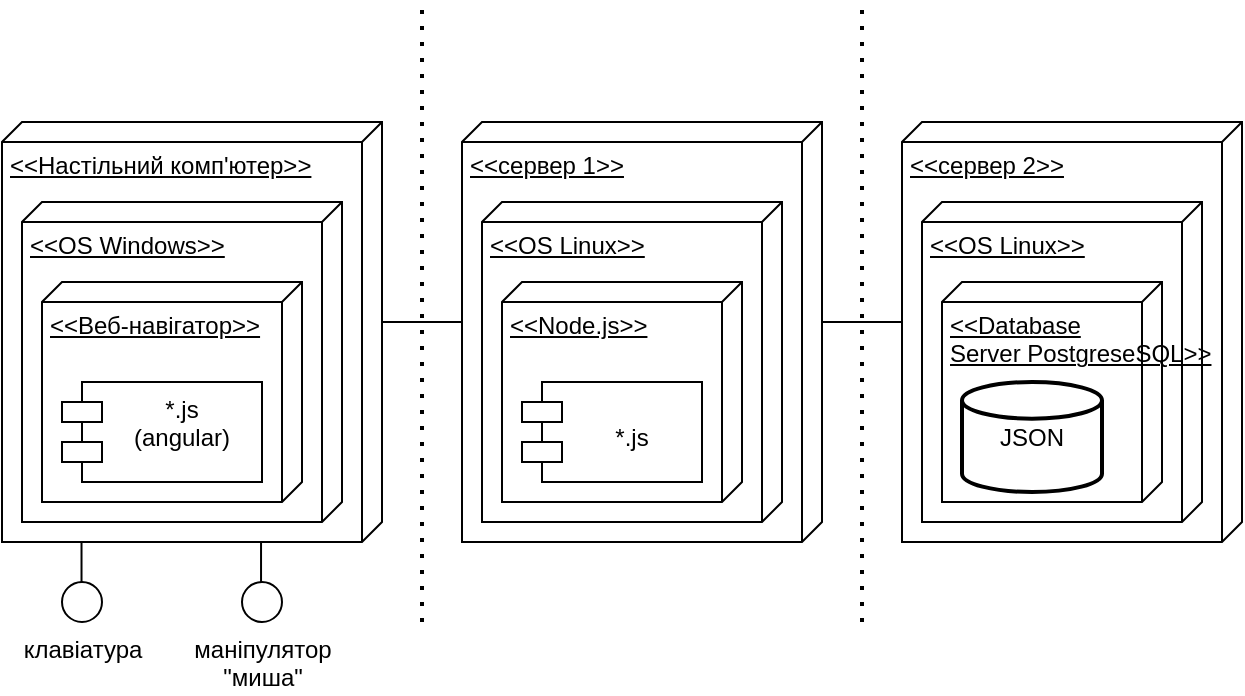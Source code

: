 <mxfile version="20.3.6" type="device"><diagram id="2btQNehk-OrLHHsJi033" name="Страница 1"><mxGraphModel dx="1422" dy="817" grid="1" gridSize="10" guides="1" tooltips="1" connect="1" arrows="1" fold="1" page="1" pageScale="1" pageWidth="827" pageHeight="1169" math="0" shadow="0"><root><mxCell id="0"/><mxCell id="1" parent="0"/><mxCell id="ASeGSV3bISbFehof7WLm-1" value="&amp;lt;&amp;lt;Настільний комп'ютер&amp;gt;&amp;gt;" style="verticalAlign=top;align=left;spacingTop=8;spacingLeft=2;spacingRight=12;shape=cube;size=10;direction=south;fontStyle=4;html=1;" parent="1" vertex="1"><mxGeometry x="100" y="140" width="190" height="210" as="geometry"/></mxCell><mxCell id="ASeGSV3bISbFehof7WLm-6" value="&amp;lt;&amp;lt;OS Windows&amp;gt;&amp;gt;" style="verticalAlign=top;align=left;spacingTop=8;spacingLeft=2;spacingRight=12;shape=cube;size=10;direction=south;fontStyle=4;html=1;" parent="1" vertex="1"><mxGeometry x="110" y="180" width="160" height="160" as="geometry"/></mxCell><mxCell id="ASeGSV3bISbFehof7WLm-7" value="&amp;lt;&amp;lt;Веб-навігатор&amp;gt;&amp;gt;" style="verticalAlign=top;align=left;spacingTop=8;spacingLeft=2;spacingRight=12;shape=cube;size=10;direction=south;fontStyle=4;html=1;" parent="1" vertex="1"><mxGeometry x="120" y="220" width="130" height="110" as="geometry"/></mxCell><mxCell id="ASeGSV3bISbFehof7WLm-8" value="&amp;lt;&amp;lt;сервер 1&amp;gt;&amp;gt;" style="verticalAlign=top;align=left;spacingTop=8;spacingLeft=2;spacingRight=12;shape=cube;size=10;direction=south;fontStyle=4;html=1;" parent="1" vertex="1"><mxGeometry x="330" y="140" width="180" height="210" as="geometry"/></mxCell><mxCell id="ASeGSV3bISbFehof7WLm-9" value="*.js&#10;(angular)" style="shape=module;align=left;spacingLeft=20;align=center;verticalAlign=top;" parent="1" vertex="1"><mxGeometry x="130" y="270" width="100" height="50" as="geometry"/></mxCell><mxCell id="ASeGSV3bISbFehof7WLm-10" value="&amp;lt;&amp;lt;OS Linux&amp;gt;&amp;gt;" style="verticalAlign=top;align=left;spacingTop=8;spacingLeft=2;spacingRight=12;shape=cube;size=10;direction=south;fontStyle=4;html=1;" parent="1" vertex="1"><mxGeometry x="340" y="180" width="150" height="160" as="geometry"/></mxCell><mxCell id="ASeGSV3bISbFehof7WLm-12" value="&amp;lt;&amp;lt;Node.js&amp;gt;&amp;gt;" style="verticalAlign=top;align=left;spacingTop=8;spacingLeft=2;spacingRight=12;shape=cube;size=10;direction=south;fontStyle=4;html=1;" parent="1" vertex="1"><mxGeometry x="350" y="220" width="120" height="110" as="geometry"/></mxCell><mxCell id="ASeGSV3bISbFehof7WLm-11" value="&#10;*.js" style="shape=module;align=left;spacingLeft=20;align=center;verticalAlign=top;" parent="1" vertex="1"><mxGeometry x="360" y="270" width="90" height="50" as="geometry"/></mxCell><mxCell id="ASeGSV3bISbFehof7WLm-13" value="&amp;lt;&amp;lt;сервер 2&amp;gt;&amp;gt;" style="verticalAlign=top;align=left;spacingTop=8;spacingLeft=2;spacingRight=12;shape=cube;size=10;direction=south;fontStyle=4;html=1;" parent="1" vertex="1"><mxGeometry x="550" y="140" width="170" height="210" as="geometry"/></mxCell><mxCell id="ASeGSV3bISbFehof7WLm-14" value="&amp;lt;&amp;lt;OS Linux&amp;gt;&amp;gt;" style="verticalAlign=top;align=left;spacingTop=8;spacingLeft=2;spacingRight=12;shape=cube;size=10;direction=south;fontStyle=4;html=1;" parent="1" vertex="1"><mxGeometry x="560" y="180" width="140" height="160" as="geometry"/></mxCell><mxCell id="ASeGSV3bISbFehof7WLm-15" value="&amp;lt;&amp;lt;Database &lt;br&gt;Server PostgreseSQL&amp;gt;&amp;gt;" style="verticalAlign=top;align=left;spacingTop=8;spacingLeft=2;spacingRight=12;shape=cube;size=10;direction=south;fontStyle=4;html=1;" parent="1" vertex="1"><mxGeometry x="570" y="220" width="110" height="110" as="geometry"/></mxCell><mxCell id="ASeGSV3bISbFehof7WLm-17" value="JSON" style="strokeWidth=2;html=1;shape=mxgraph.flowchart.database;whiteSpace=wrap;" parent="1" vertex="1"><mxGeometry x="580" y="270" width="70" height="55" as="geometry"/></mxCell><mxCell id="ASeGSV3bISbFehof7WLm-18" value="" style="endArrow=none;dashed=1;html=1;dashPattern=1 3;strokeWidth=2;rounded=0;" parent="1" edge="1"><mxGeometry width="50" height="50" relative="1" as="geometry"><mxPoint x="310" y="390" as="sourcePoint"/><mxPoint x="310" y="80" as="targetPoint"/></mxGeometry></mxCell><mxCell id="ASeGSV3bISbFehof7WLm-19" value="" style="endArrow=none;dashed=1;html=1;dashPattern=1 3;strokeWidth=2;rounded=0;" parent="1" edge="1"><mxGeometry width="50" height="50" relative="1" as="geometry"><mxPoint x="530.0" y="390" as="sourcePoint"/><mxPoint x="530.0" y="80" as="targetPoint"/></mxGeometry></mxCell><mxCell id="ASeGSV3bISbFehof7WLm-20" value="" style="endArrow=none;html=1;rounded=0;entryX=0;entryY=0;entryDx=100;entryDy=0;entryPerimeter=0;" parent="1" target="ASeGSV3bISbFehof7WLm-1" edge="1"><mxGeometry width="50" height="50" relative="1" as="geometry"><mxPoint x="330" y="240" as="sourcePoint"/><mxPoint x="410" y="220" as="targetPoint"/></mxGeometry></mxCell><mxCell id="ASeGSV3bISbFehof7WLm-21" value="" style="endArrow=none;html=1;rounded=0;entryX=0;entryY=0;entryDx=100;entryDy=0;entryPerimeter=0;" parent="1" edge="1"><mxGeometry width="50" height="50" relative="1" as="geometry"><mxPoint x="550.0" y="240" as="sourcePoint"/><mxPoint x="510.0" y="240" as="targetPoint"/></mxGeometry></mxCell><mxCell id="ASeGSV3bISbFehof7WLm-22" value="" style="endArrow=none;html=1;rounded=0;" parent="1" edge="1"><mxGeometry width="50" height="50" relative="1" as="geometry"><mxPoint x="139.76" y="350" as="sourcePoint"/><mxPoint x="139.76" y="370" as="targetPoint"/></mxGeometry></mxCell><mxCell id="ASeGSV3bISbFehof7WLm-23" value="" style="endArrow=none;html=1;rounded=0;" parent="1" edge="1"><mxGeometry width="50" height="50" relative="1" as="geometry"><mxPoint x="229.52" y="350" as="sourcePoint"/><mxPoint x="229.52" y="370" as="targetPoint"/></mxGeometry></mxCell><mxCell id="ASeGSV3bISbFehof7WLm-24" value="клавіатура" style="verticalLabelPosition=bottom;verticalAlign=top;html=1;shape=mxgraph.flowchart.on-page_reference;" parent="1" vertex="1"><mxGeometry x="130" y="370" width="20" height="20" as="geometry"/></mxCell><mxCell id="ASeGSV3bISbFehof7WLm-25" value="маніпулятор&lt;br&gt;&quot;миша&quot;" style="verticalLabelPosition=bottom;verticalAlign=top;html=1;shape=mxgraph.flowchart.on-page_reference;" parent="1" vertex="1"><mxGeometry x="220" y="370" width="20" height="20" as="geometry"/></mxCell></root></mxGraphModel></diagram></mxfile>